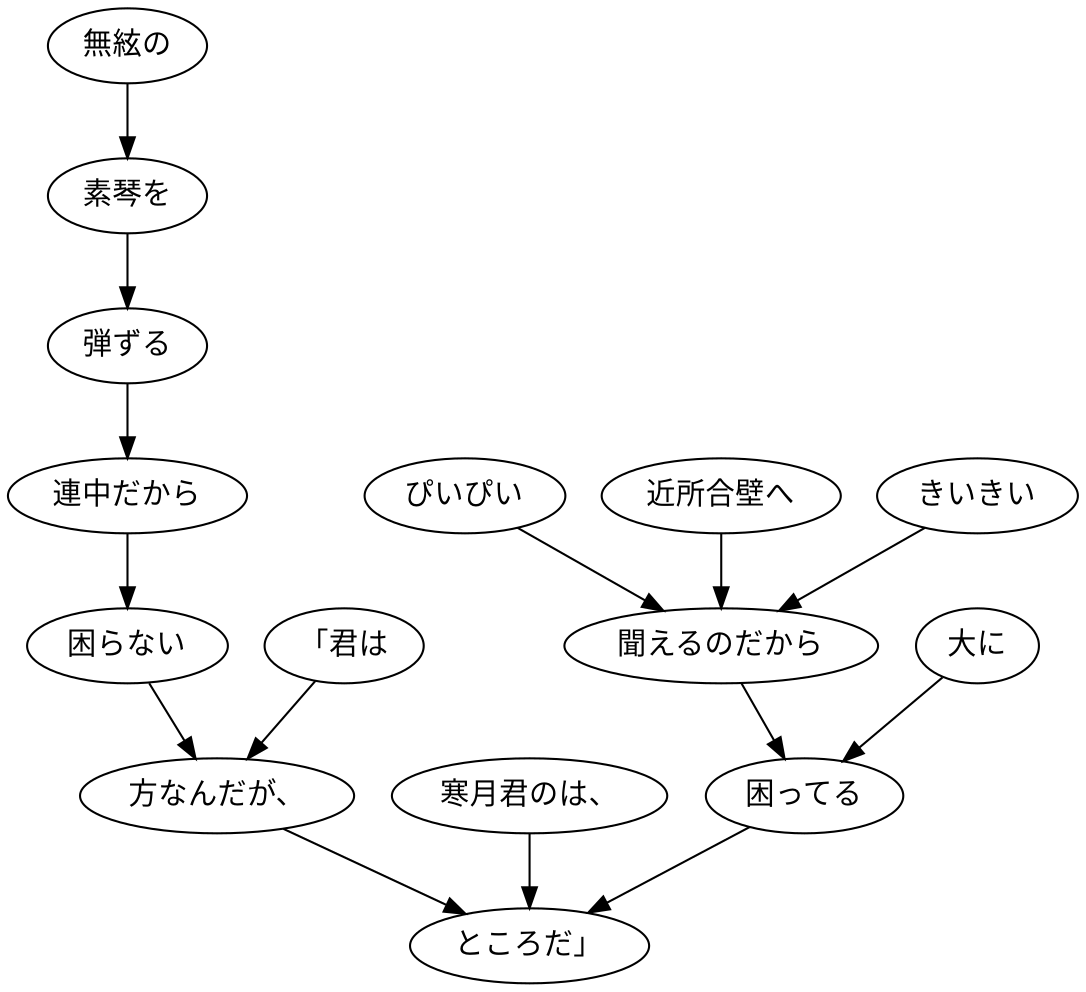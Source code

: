 digraph graph8293 {
	node0 [label="「君は"];
	node1 [label="無絃の"];
	node2 [label="素琴を"];
	node3 [label="弾ずる"];
	node4 [label="連中だから"];
	node5 [label="困らない"];
	node6 [label="方なんだが、"];
	node7 [label="寒月君のは、"];
	node8 [label="きいきい"];
	node9 [label="ぴいぴい"];
	node10 [label="近所合壁へ"];
	node11 [label="聞えるのだから"];
	node12 [label="大に"];
	node13 [label="困ってる"];
	node14 [label="ところだ」"];
	node0 -> node6;
	node1 -> node2;
	node2 -> node3;
	node3 -> node4;
	node4 -> node5;
	node5 -> node6;
	node6 -> node14;
	node7 -> node14;
	node8 -> node11;
	node9 -> node11;
	node10 -> node11;
	node11 -> node13;
	node12 -> node13;
	node13 -> node14;
}
